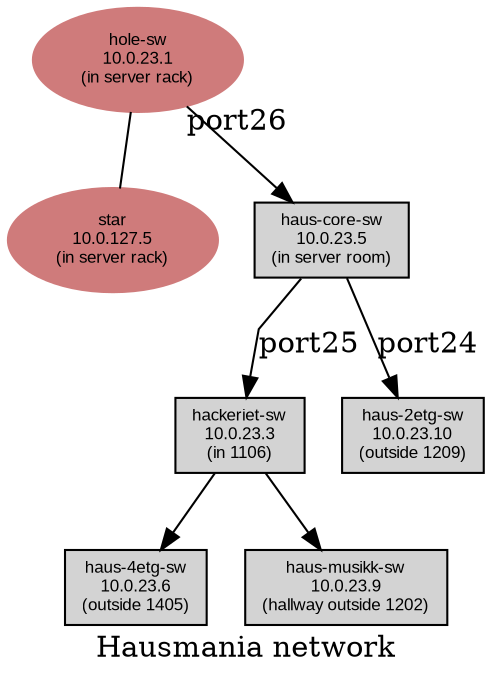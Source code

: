 
graph switches {
node [
    shape=box, 
    fontname="arial",
    fontsize=8,
    style=filled,
  ];
  splines="compound"
  label = "Hausmania network";

  star [ label="star\n10.0.127.5\n(in server rack)", shape=ellipse color="#cf7b7b"];
  core [ label="haus-core-sw\n10.0.23.5\n(in server room)" ];
  hole [ label="hole-sw\n10.0.23.1\n(in server rack)" shape=ellipse color="#cf7b7b"];
  hackeriet [ label="hackeriet-sw\n10.0.23.3\n(in 1106)" ];
  haus2etg [ label="haus-2etg-sw\n10.0.23.10\n(outside 1209)" ];
  haus4etg [ label="haus-4etg-sw\n10.0.23.6\n(outside 1405)" ];
  musikk [ label="haus-musikk-sw\n10.0.23.9\n(hallway outside 1202)" ];

  hole -- star;
  hole -- core [dir=forward, taillabel="port26"];
  core -- hackeriet [dir=forward label="port25"];
  core -- haus2etg [dir=forward label="port24" ];
  hackeriet -- haus4etg [ dir=forward ];
  hackeriet -- musikk [dir=forward ];
}

